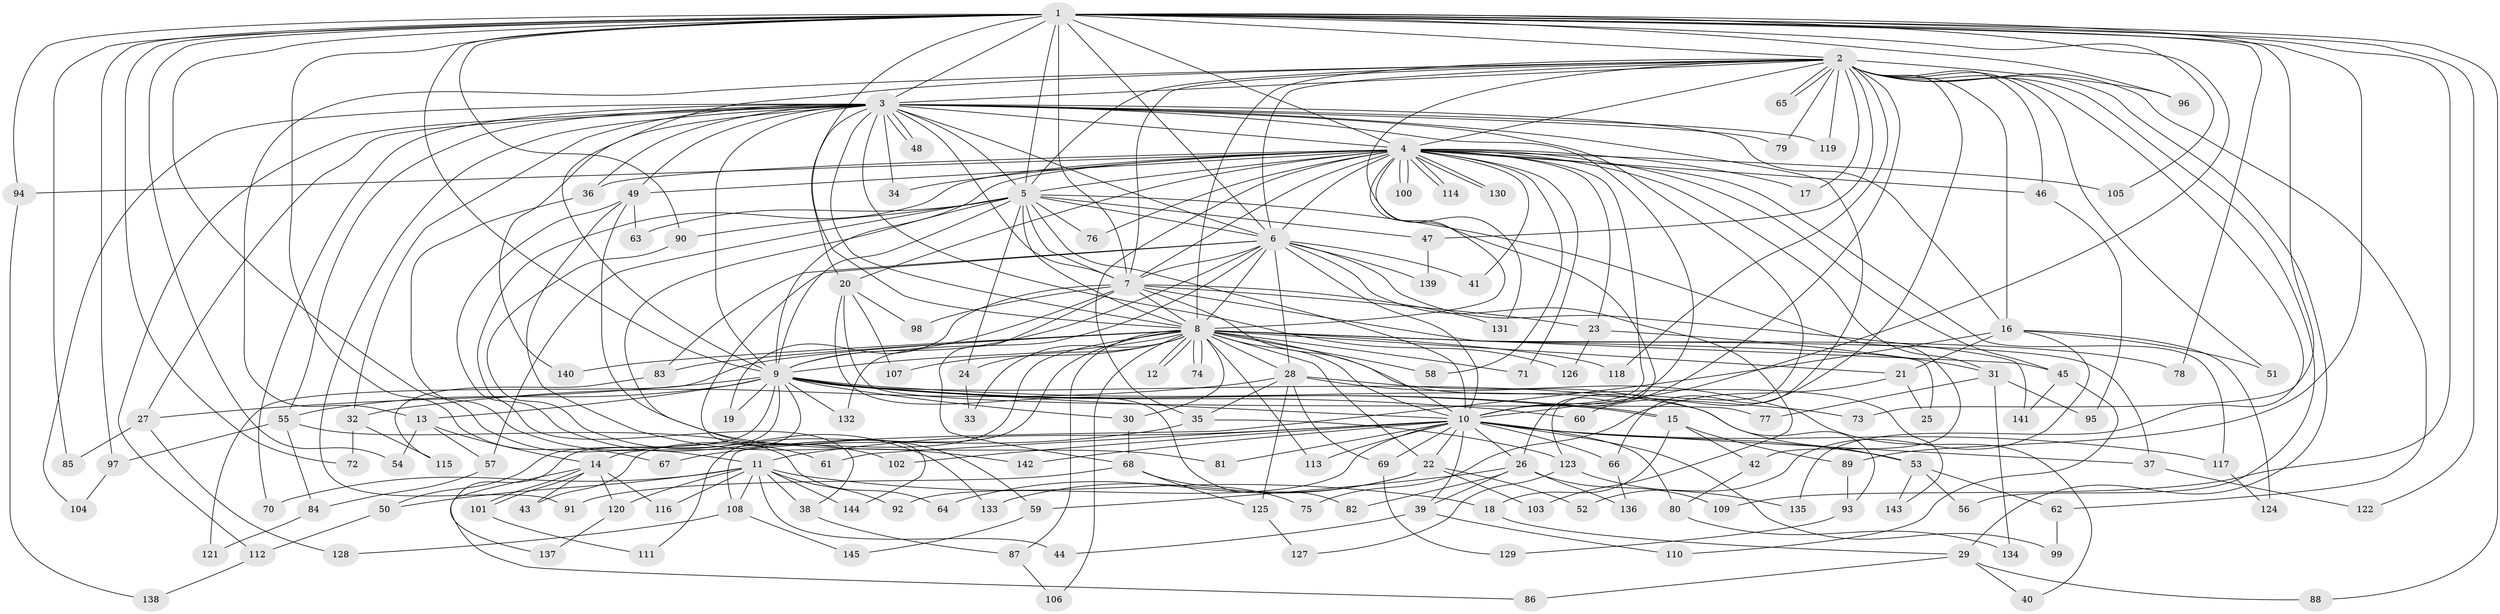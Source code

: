 // coarse degree distribution, {25: 0.017241379310344827, 26: 0.017241379310344827, 29: 0.008620689655172414, 33: 0.008620689655172414, 17: 0.017241379310344827, 16: 0.008620689655172414, 35: 0.008620689655172414, 12: 0.008620689655172414, 2: 0.5689655172413793, 5: 0.02586206896551724, 8: 0.008620689655172414, 6: 0.05172413793103448, 9: 0.017241379310344827, 7: 0.008620689655172414, 4: 0.04310344827586207, 3: 0.1810344827586207}
// Generated by graph-tools (version 1.1) at 2025/51/02/27/25 19:51:42]
// undirected, 145 vertices, 315 edges
graph export_dot {
graph [start="1"]
  node [color=gray90,style=filled];
  1;
  2;
  3;
  4;
  5;
  6;
  7;
  8;
  9;
  10;
  11;
  12;
  13;
  14;
  15;
  16;
  17;
  18;
  19;
  20;
  21;
  22;
  23;
  24;
  25;
  26;
  27;
  28;
  29;
  30;
  31;
  32;
  33;
  34;
  35;
  36;
  37;
  38;
  39;
  40;
  41;
  42;
  43;
  44;
  45;
  46;
  47;
  48;
  49;
  50;
  51;
  52;
  53;
  54;
  55;
  56;
  57;
  58;
  59;
  60;
  61;
  62;
  63;
  64;
  65;
  66;
  67;
  68;
  69;
  70;
  71;
  72;
  73;
  74;
  75;
  76;
  77;
  78;
  79;
  80;
  81;
  82;
  83;
  84;
  85;
  86;
  87;
  88;
  89;
  90;
  91;
  92;
  93;
  94;
  95;
  96;
  97;
  98;
  99;
  100;
  101;
  102;
  103;
  104;
  105;
  106;
  107;
  108;
  109;
  110;
  111;
  112;
  113;
  114;
  115;
  116;
  117;
  118;
  119;
  120;
  121;
  122;
  123;
  124;
  125;
  126;
  127;
  128;
  129;
  130;
  131;
  132;
  133;
  134;
  135;
  136;
  137;
  138;
  139;
  140;
  141;
  142;
  143;
  144;
  145;
  1 -- 2;
  1 -- 3;
  1 -- 4;
  1 -- 5;
  1 -- 6;
  1 -- 7;
  1 -- 8;
  1 -- 9;
  1 -- 10;
  1 -- 11;
  1 -- 54;
  1 -- 67;
  1 -- 72;
  1 -- 73;
  1 -- 78;
  1 -- 85;
  1 -- 88;
  1 -- 89;
  1 -- 90;
  1 -- 94;
  1 -- 96;
  1 -- 97;
  1 -- 105;
  1 -- 109;
  1 -- 122;
  2 -- 3;
  2 -- 4;
  2 -- 5;
  2 -- 6;
  2 -- 7;
  2 -- 8;
  2 -- 9;
  2 -- 10;
  2 -- 13;
  2 -- 16;
  2 -- 17;
  2 -- 26;
  2 -- 29;
  2 -- 46;
  2 -- 47;
  2 -- 51;
  2 -- 56;
  2 -- 60;
  2 -- 62;
  2 -- 65;
  2 -- 65;
  2 -- 79;
  2 -- 96;
  2 -- 118;
  2 -- 119;
  2 -- 135;
  3 -- 4;
  3 -- 5;
  3 -- 6;
  3 -- 7;
  3 -- 8;
  3 -- 9;
  3 -- 10;
  3 -- 16;
  3 -- 20;
  3 -- 27;
  3 -- 32;
  3 -- 34;
  3 -- 36;
  3 -- 48;
  3 -- 48;
  3 -- 49;
  3 -- 55;
  3 -- 66;
  3 -- 70;
  3 -- 79;
  3 -- 91;
  3 -- 104;
  3 -- 112;
  3 -- 119;
  3 -- 123;
  3 -- 126;
  3 -- 140;
  4 -- 5;
  4 -- 6;
  4 -- 7;
  4 -- 8;
  4 -- 9;
  4 -- 10;
  4 -- 17;
  4 -- 20;
  4 -- 23;
  4 -- 31;
  4 -- 34;
  4 -- 35;
  4 -- 36;
  4 -- 38;
  4 -- 41;
  4 -- 45;
  4 -- 46;
  4 -- 49;
  4 -- 58;
  4 -- 71;
  4 -- 76;
  4 -- 94;
  4 -- 100;
  4 -- 100;
  4 -- 105;
  4 -- 114;
  4 -- 114;
  4 -- 117;
  4 -- 130;
  4 -- 130;
  4 -- 131;
  5 -- 6;
  5 -- 7;
  5 -- 8;
  5 -- 9;
  5 -- 10;
  5 -- 24;
  5 -- 42;
  5 -- 47;
  5 -- 57;
  5 -- 59;
  5 -- 63;
  5 -- 76;
  5 -- 90;
  6 -- 7;
  6 -- 8;
  6 -- 9;
  6 -- 10;
  6 -- 28;
  6 -- 41;
  6 -- 83;
  6 -- 103;
  6 -- 132;
  6 -- 139;
  6 -- 141;
  6 -- 144;
  7 -- 8;
  7 -- 9;
  7 -- 10;
  7 -- 19;
  7 -- 23;
  7 -- 25;
  7 -- 68;
  7 -- 98;
  7 -- 131;
  8 -- 9;
  8 -- 10;
  8 -- 12;
  8 -- 12;
  8 -- 21;
  8 -- 22;
  8 -- 24;
  8 -- 28;
  8 -- 30;
  8 -- 33;
  8 -- 37;
  8 -- 43;
  8 -- 45;
  8 -- 58;
  8 -- 71;
  8 -- 74;
  8 -- 74;
  8 -- 78;
  8 -- 83;
  8 -- 87;
  8 -- 106;
  8 -- 107;
  8 -- 111;
  8 -- 113;
  8 -- 118;
  8 -- 121;
  8 -- 140;
  8 -- 143;
  9 -- 10;
  9 -- 13;
  9 -- 14;
  9 -- 15;
  9 -- 15;
  9 -- 19;
  9 -- 27;
  9 -- 30;
  9 -- 50;
  9 -- 53;
  9 -- 55;
  9 -- 60;
  9 -- 73;
  9 -- 132;
  9 -- 137;
  10 -- 11;
  10 -- 22;
  10 -- 26;
  10 -- 37;
  10 -- 39;
  10 -- 53;
  10 -- 61;
  10 -- 66;
  10 -- 69;
  10 -- 80;
  10 -- 81;
  10 -- 92;
  10 -- 99;
  10 -- 102;
  10 -- 113;
  10 -- 117;
  10 -- 142;
  11 -- 18;
  11 -- 38;
  11 -- 44;
  11 -- 50;
  11 -- 70;
  11 -- 92;
  11 -- 108;
  11 -- 116;
  11 -- 120;
  11 -- 144;
  13 -- 14;
  13 -- 54;
  13 -- 57;
  14 -- 43;
  14 -- 86;
  14 -- 101;
  14 -- 101;
  14 -- 116;
  14 -- 120;
  15 -- 18;
  15 -- 42;
  15 -- 89;
  16 -- 21;
  16 -- 51;
  16 -- 52;
  16 -- 108;
  16 -- 124;
  18 -- 29;
  20 -- 77;
  20 -- 82;
  20 -- 98;
  20 -- 107;
  21 -- 25;
  21 -- 75;
  22 -- 52;
  22 -- 64;
  22 -- 103;
  22 -- 133;
  23 -- 31;
  23 -- 126;
  24 -- 33;
  26 -- 39;
  26 -- 59;
  26 -- 82;
  26 -- 109;
  26 -- 136;
  27 -- 85;
  27 -- 128;
  28 -- 32;
  28 -- 35;
  28 -- 40;
  28 -- 69;
  28 -- 93;
  28 -- 125;
  29 -- 40;
  29 -- 86;
  29 -- 88;
  30 -- 68;
  31 -- 77;
  31 -- 95;
  31 -- 134;
  32 -- 72;
  32 -- 115;
  35 -- 67;
  35 -- 123;
  36 -- 61;
  37 -- 122;
  38 -- 87;
  39 -- 44;
  39 -- 110;
  42 -- 80;
  45 -- 110;
  45 -- 141;
  46 -- 95;
  47 -- 139;
  49 -- 63;
  49 -- 81;
  49 -- 102;
  49 -- 142;
  50 -- 112;
  53 -- 56;
  53 -- 62;
  53 -- 143;
  55 -- 64;
  55 -- 84;
  55 -- 97;
  57 -- 84;
  59 -- 145;
  62 -- 99;
  66 -- 136;
  68 -- 75;
  68 -- 91;
  68 -- 125;
  69 -- 129;
  80 -- 134;
  83 -- 115;
  84 -- 121;
  87 -- 106;
  89 -- 93;
  90 -- 133;
  93 -- 129;
  94 -- 138;
  97 -- 104;
  101 -- 111;
  108 -- 128;
  108 -- 145;
  112 -- 138;
  117 -- 124;
  120 -- 137;
  123 -- 127;
  123 -- 135;
  125 -- 127;
}
